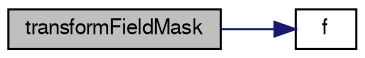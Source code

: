 digraph "transformFieldMask"
{
  bgcolor="transparent";
  edge [fontname="FreeSans",fontsize="10",labelfontname="FreeSans",labelfontsize="10"];
  node [fontname="FreeSans",fontsize="10",shape=record];
  rankdir="LR";
  Node67996 [label="transformFieldMask",height=0.2,width=0.4,color="black", fillcolor="grey75", style="filled", fontcolor="black"];
  Node67996 -> Node67997 [color="midnightblue",fontsize="10",style="solid",fontname="FreeSans"];
  Node67997 [label="f",height=0.2,width=0.4,color="black",URL="$a17900.html#a888be93833ac7a23170555c69c690288"];
}
